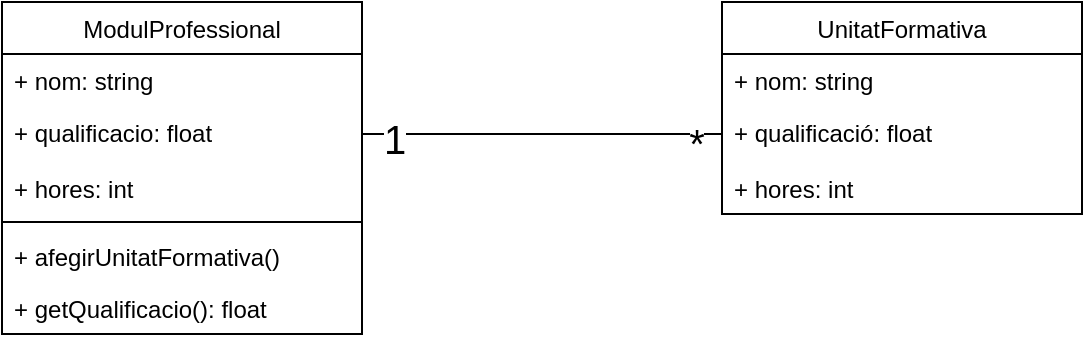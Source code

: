 <mxfile version="20.3.2" type="device"><diagram id="z1ptnnCBhpkmYyjSWzME" name="Page-1"><mxGraphModel dx="917" dy="470" grid="1" gridSize="10" guides="1" tooltips="1" connect="1" arrows="1" fold="1" page="1" pageScale="1" pageWidth="827" pageHeight="1169" math="0" shadow="0"><root><mxCell id="0"/><mxCell id="1" parent="0"/><mxCell id="s4j0HvsKGKSlaJe3Yht6-1" value="ModulProfessional" style="swimlane;fontStyle=0;childLayout=stackLayout;horizontal=1;startSize=26;fillColor=none;horizontalStack=0;resizeParent=1;resizeParentMax=0;resizeLast=0;collapsible=1;marginBottom=0;" parent="1" vertex="1"><mxGeometry x="100" y="80" width="180" height="166" as="geometry"/></mxCell><mxCell id="s4j0HvsKGKSlaJe3Yht6-2" value="+ nom: string" style="text;strokeColor=none;fillColor=none;align=left;verticalAlign=top;spacingLeft=4;spacingRight=4;overflow=hidden;rotatable=0;points=[[0,0.5],[1,0.5]];portConstraint=eastwest;" parent="s4j0HvsKGKSlaJe3Yht6-1" vertex="1"><mxGeometry y="26" width="180" height="26" as="geometry"/></mxCell><mxCell id="s4j0HvsKGKSlaJe3Yht6-3" value="+ qualificacio: float" style="text;strokeColor=none;fillColor=none;align=left;verticalAlign=top;spacingLeft=4;spacingRight=4;overflow=hidden;rotatable=0;points=[[0,0.5],[1,0.5]];portConstraint=eastwest;" parent="s4j0HvsKGKSlaJe3Yht6-1" vertex="1"><mxGeometry y="52" width="180" height="28" as="geometry"/></mxCell><mxCell id="jupjmi5M8jiHva2cx4wE-1" value="+ hores: int" style="text;strokeColor=none;fillColor=none;align=left;verticalAlign=top;spacingLeft=4;spacingRight=4;overflow=hidden;rotatable=0;points=[[0,0.5],[1,0.5]];portConstraint=eastwest;" vertex="1" parent="s4j0HvsKGKSlaJe3Yht6-1"><mxGeometry y="80" width="180" height="26" as="geometry"/></mxCell><mxCell id="jupjmi5M8jiHva2cx4wE-9" value="" style="line;strokeWidth=1;fillColor=none;align=left;verticalAlign=middle;spacingTop=-1;spacingLeft=3;spacingRight=3;rotatable=0;labelPosition=right;points=[];portConstraint=eastwest;strokeColor=inherit;" vertex="1" parent="s4j0HvsKGKSlaJe3Yht6-1"><mxGeometry y="106" width="180" height="8" as="geometry"/></mxCell><mxCell id="jupjmi5M8jiHva2cx4wE-8" value="+ afegirUnitatFormativa()" style="text;strokeColor=none;fillColor=none;align=left;verticalAlign=top;spacingLeft=4;spacingRight=4;overflow=hidden;rotatable=0;points=[[0,0.5],[1,0.5]];portConstraint=eastwest;" vertex="1" parent="s4j0HvsKGKSlaJe3Yht6-1"><mxGeometry y="114" width="180" height="26" as="geometry"/></mxCell><mxCell id="jupjmi5M8jiHva2cx4wE-10" value="+ getQualificacio(): float" style="text;strokeColor=none;fillColor=none;align=left;verticalAlign=top;spacingLeft=4;spacingRight=4;overflow=hidden;rotatable=0;points=[[0,0.5],[1,0.5]];portConstraint=eastwest;" vertex="1" parent="s4j0HvsKGKSlaJe3Yht6-1"><mxGeometry y="140" width="180" height="26" as="geometry"/></mxCell><mxCell id="jupjmi5M8jiHva2cx4wE-2" value="UnitatFormativa" style="swimlane;fontStyle=0;childLayout=stackLayout;horizontal=1;startSize=26;fillColor=none;horizontalStack=0;resizeParent=1;resizeParentMax=0;resizeLast=0;collapsible=1;marginBottom=0;" vertex="1" parent="1"><mxGeometry x="460" y="80" width="180" height="106" as="geometry"/></mxCell><mxCell id="jupjmi5M8jiHva2cx4wE-3" value="+ nom: string" style="text;strokeColor=none;fillColor=none;align=left;verticalAlign=top;spacingLeft=4;spacingRight=4;overflow=hidden;rotatable=0;points=[[0,0.5],[1,0.5]];portConstraint=eastwest;" vertex="1" parent="jupjmi5M8jiHva2cx4wE-2"><mxGeometry y="26" width="180" height="26" as="geometry"/></mxCell><mxCell id="jupjmi5M8jiHva2cx4wE-4" value="+ qualificació: float" style="text;strokeColor=none;fillColor=none;align=left;verticalAlign=top;spacingLeft=4;spacingRight=4;overflow=hidden;rotatable=0;points=[[0,0.5],[1,0.5]];portConstraint=eastwest;" vertex="1" parent="jupjmi5M8jiHva2cx4wE-2"><mxGeometry y="52" width="180" height="28" as="geometry"/></mxCell><mxCell id="jupjmi5M8jiHva2cx4wE-5" value="+ hores: int" style="text;strokeColor=none;fillColor=none;align=left;verticalAlign=top;spacingLeft=4;spacingRight=4;overflow=hidden;rotatable=0;points=[[0,0.5],[1,0.5]];portConstraint=eastwest;" vertex="1" parent="jupjmi5M8jiHva2cx4wE-2"><mxGeometry y="80" width="180" height="26" as="geometry"/></mxCell><mxCell id="jupjmi5M8jiHva2cx4wE-6" style="edgeStyle=orthogonalEdgeStyle;rounded=0;orthogonalLoop=1;jettySize=auto;html=1;entryX=0;entryY=0.5;entryDx=0;entryDy=0;endArrow=none;endFill=0;startArrow=none;startFill=0;" edge="1" parent="1" source="s4j0HvsKGKSlaJe3Yht6-3" target="jupjmi5M8jiHva2cx4wE-4"><mxGeometry relative="1" as="geometry"/></mxCell><mxCell id="jupjmi5M8jiHva2cx4wE-11" value="&lt;font style=&quot;font-size: 20px;&quot;&gt;1&lt;/font&gt;" style="edgeLabel;html=1;align=center;verticalAlign=middle;resizable=0;points=[];" vertex="1" connectable="0" parent="jupjmi5M8jiHva2cx4wE-6"><mxGeometry x="-0.829" y="-2" relative="1" as="geometry"><mxPoint as="offset"/></mxGeometry></mxCell><mxCell id="jupjmi5M8jiHva2cx4wE-12" value="*" style="edgeLabel;html=1;align=center;verticalAlign=middle;resizable=0;points=[];fontSize=20;" vertex="1" connectable="0" parent="jupjmi5M8jiHva2cx4wE-6"><mxGeometry x="0.848" y="-4" relative="1" as="geometry"><mxPoint as="offset"/></mxGeometry></mxCell></root></mxGraphModel></diagram></mxfile>